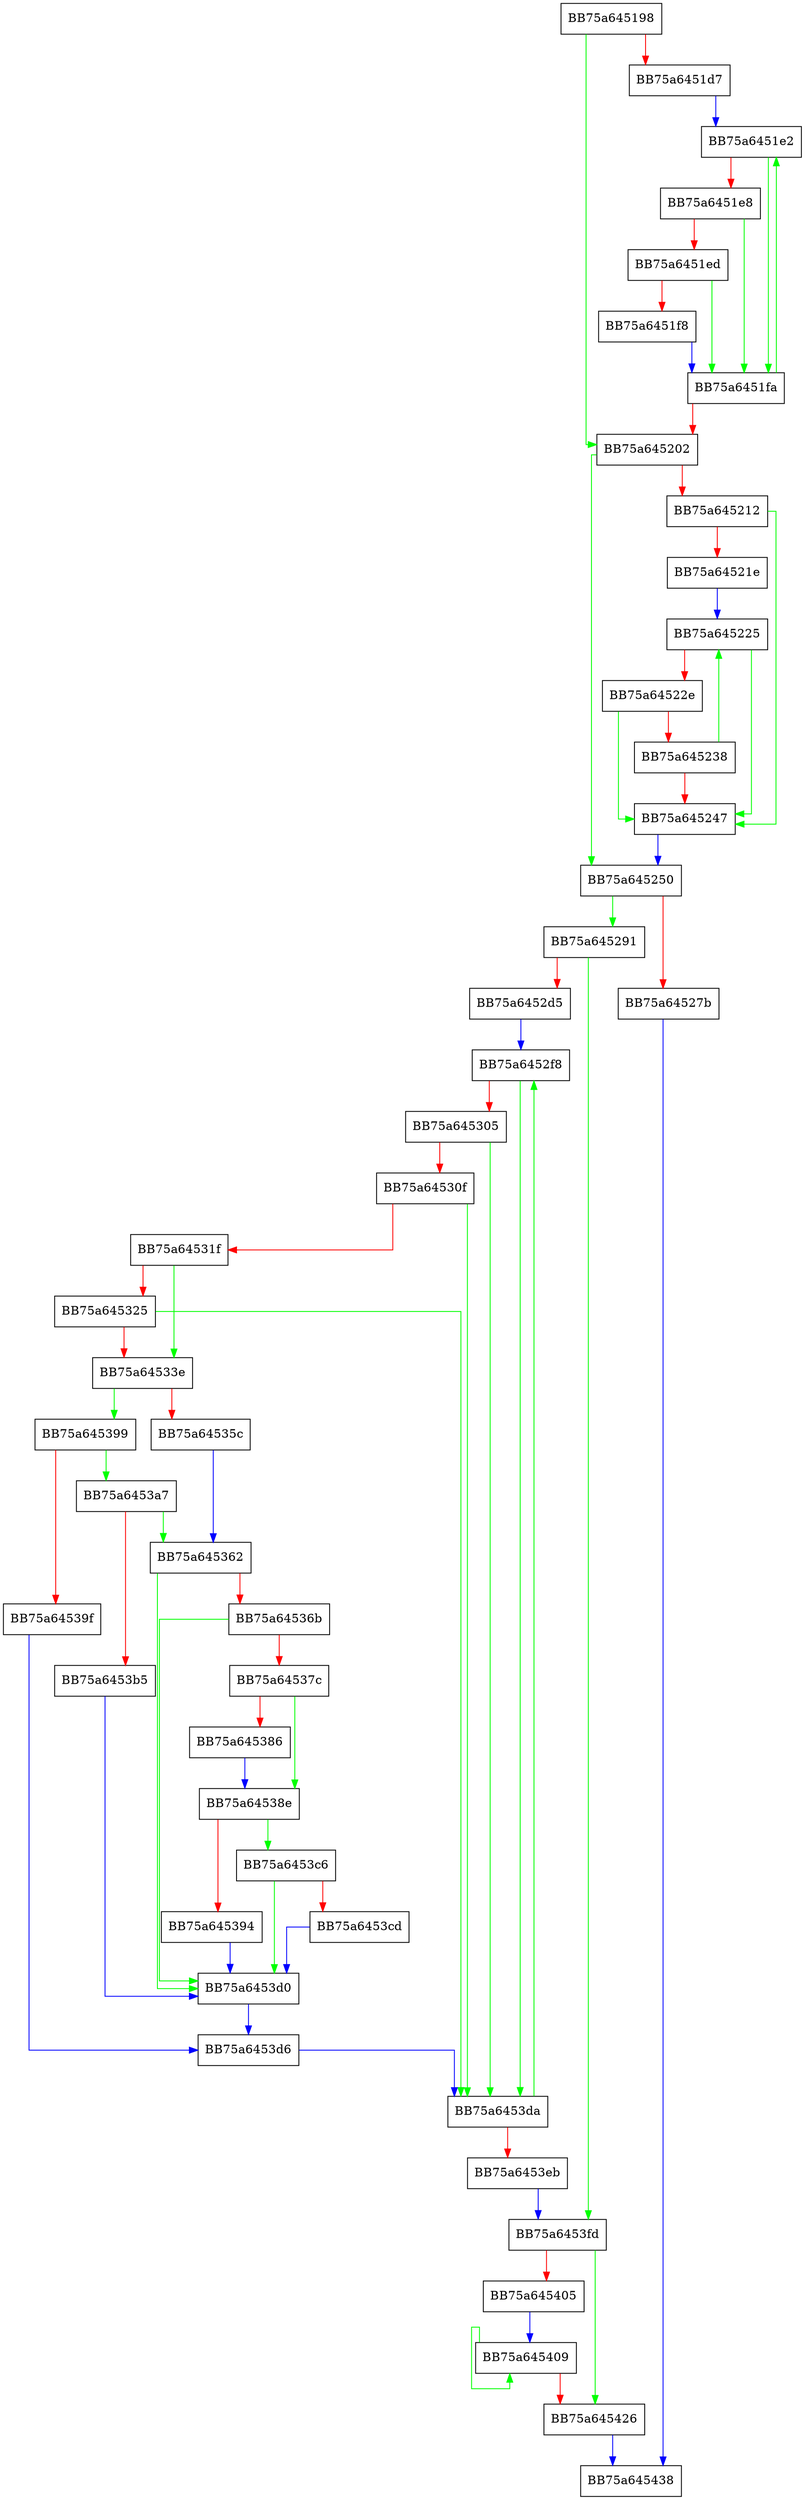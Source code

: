 digraph allocateIndexInfo {
  node [shape="box"];
  graph [splines=ortho];
  BB75a645198 -> BB75a645202 [color="green"];
  BB75a645198 -> BB75a6451d7 [color="red"];
  BB75a6451d7 -> BB75a6451e2 [color="blue"];
  BB75a6451e2 -> BB75a6451fa [color="green"];
  BB75a6451e2 -> BB75a6451e8 [color="red"];
  BB75a6451e8 -> BB75a6451fa [color="green"];
  BB75a6451e8 -> BB75a6451ed [color="red"];
  BB75a6451ed -> BB75a6451fa [color="green"];
  BB75a6451ed -> BB75a6451f8 [color="red"];
  BB75a6451f8 -> BB75a6451fa [color="blue"];
  BB75a6451fa -> BB75a6451e2 [color="green"];
  BB75a6451fa -> BB75a645202 [color="red"];
  BB75a645202 -> BB75a645250 [color="green"];
  BB75a645202 -> BB75a645212 [color="red"];
  BB75a645212 -> BB75a645247 [color="green"];
  BB75a645212 -> BB75a64521e [color="red"];
  BB75a64521e -> BB75a645225 [color="blue"];
  BB75a645225 -> BB75a645247 [color="green"];
  BB75a645225 -> BB75a64522e [color="red"];
  BB75a64522e -> BB75a645247 [color="green"];
  BB75a64522e -> BB75a645238 [color="red"];
  BB75a645238 -> BB75a645225 [color="green"];
  BB75a645238 -> BB75a645247 [color="red"];
  BB75a645247 -> BB75a645250 [color="blue"];
  BB75a645250 -> BB75a645291 [color="green"];
  BB75a645250 -> BB75a64527b [color="red"];
  BB75a64527b -> BB75a645438 [color="blue"];
  BB75a645291 -> BB75a6453fd [color="green"];
  BB75a645291 -> BB75a6452d5 [color="red"];
  BB75a6452d5 -> BB75a6452f8 [color="blue"];
  BB75a6452f8 -> BB75a6453da [color="green"];
  BB75a6452f8 -> BB75a645305 [color="red"];
  BB75a645305 -> BB75a6453da [color="green"];
  BB75a645305 -> BB75a64530f [color="red"];
  BB75a64530f -> BB75a6453da [color="green"];
  BB75a64530f -> BB75a64531f [color="red"];
  BB75a64531f -> BB75a64533e [color="green"];
  BB75a64531f -> BB75a645325 [color="red"];
  BB75a645325 -> BB75a6453da [color="green"];
  BB75a645325 -> BB75a64533e [color="red"];
  BB75a64533e -> BB75a645399 [color="green"];
  BB75a64533e -> BB75a64535c [color="red"];
  BB75a64535c -> BB75a645362 [color="blue"];
  BB75a645362 -> BB75a6453d0 [color="green"];
  BB75a645362 -> BB75a64536b [color="red"];
  BB75a64536b -> BB75a6453d0 [color="green"];
  BB75a64536b -> BB75a64537c [color="red"];
  BB75a64537c -> BB75a64538e [color="green"];
  BB75a64537c -> BB75a645386 [color="red"];
  BB75a645386 -> BB75a64538e [color="blue"];
  BB75a64538e -> BB75a6453c6 [color="green"];
  BB75a64538e -> BB75a645394 [color="red"];
  BB75a645394 -> BB75a6453d0 [color="blue"];
  BB75a645399 -> BB75a6453a7 [color="green"];
  BB75a645399 -> BB75a64539f [color="red"];
  BB75a64539f -> BB75a6453d6 [color="blue"];
  BB75a6453a7 -> BB75a645362 [color="green"];
  BB75a6453a7 -> BB75a6453b5 [color="red"];
  BB75a6453b5 -> BB75a6453d0 [color="blue"];
  BB75a6453c6 -> BB75a6453d0 [color="green"];
  BB75a6453c6 -> BB75a6453cd [color="red"];
  BB75a6453cd -> BB75a6453d0 [color="blue"];
  BB75a6453d0 -> BB75a6453d6 [color="blue"];
  BB75a6453d6 -> BB75a6453da [color="blue"];
  BB75a6453da -> BB75a6452f8 [color="green"];
  BB75a6453da -> BB75a6453eb [color="red"];
  BB75a6453eb -> BB75a6453fd [color="blue"];
  BB75a6453fd -> BB75a645426 [color="green"];
  BB75a6453fd -> BB75a645405 [color="red"];
  BB75a645405 -> BB75a645409 [color="blue"];
  BB75a645409 -> BB75a645409 [color="green"];
  BB75a645409 -> BB75a645426 [color="red"];
  BB75a645426 -> BB75a645438 [color="blue"];
}